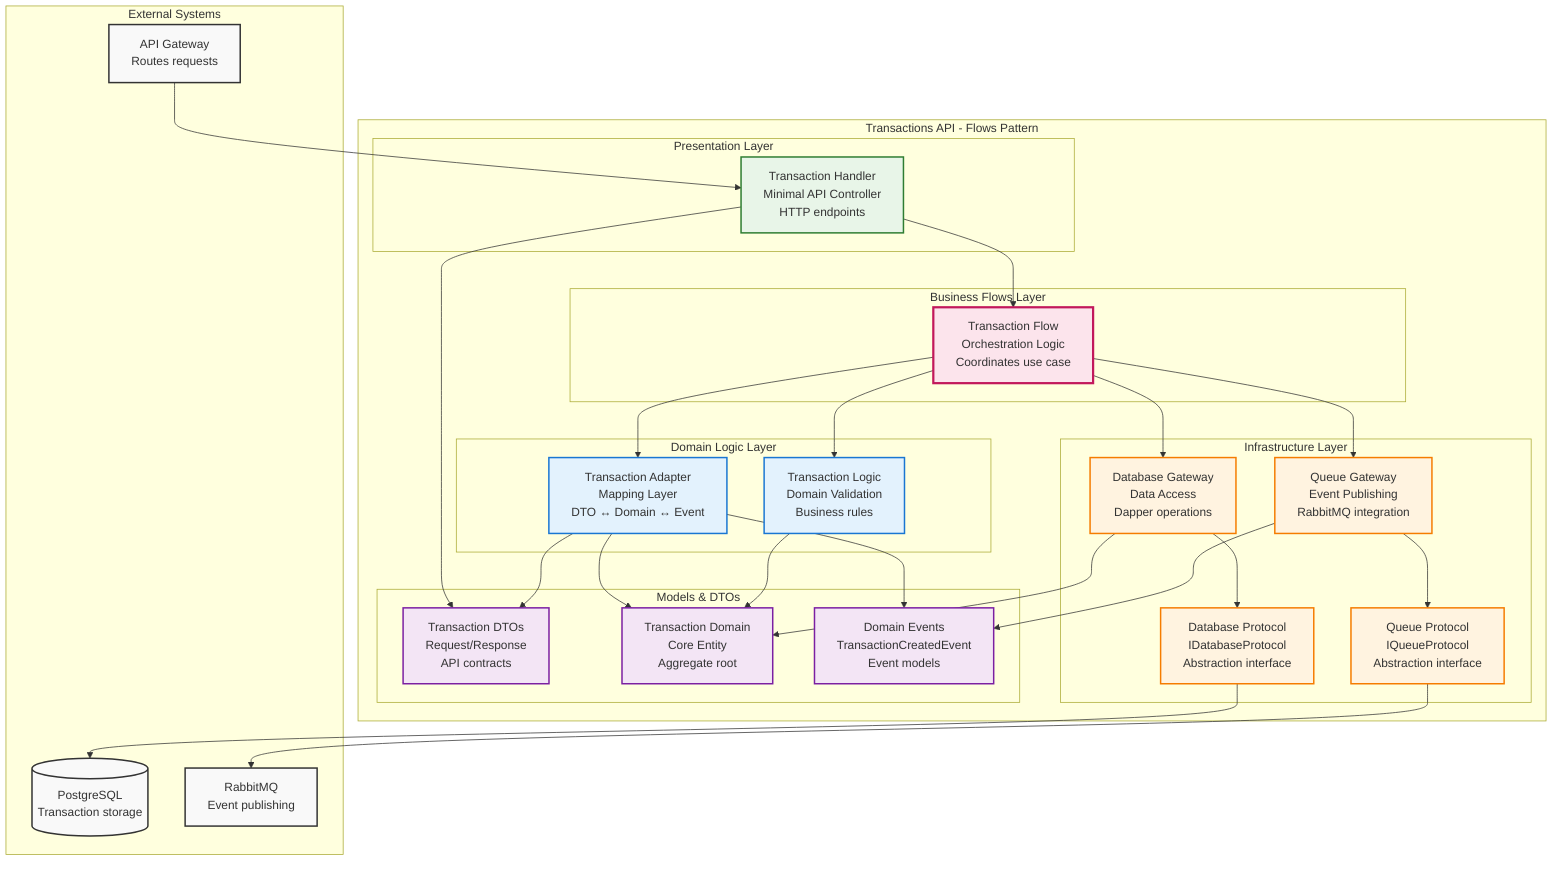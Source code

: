 graph TB
  subgraph External[External Systems]
    Gateway[API Gateway<br/>Routes requests]
    Database[(PostgreSQL<br/>Transaction storage)]
    RabbitMQ[RabbitMQ<br/>Event publishing]
  end

  subgraph TransactionsAPI[Transactions API - Flows Pattern]
    subgraph Presentation[Presentation Layer]
      Handler[Transaction Handler<br/>Minimal API Controller<br/>HTTP endpoints]
    end

    subgraph BusinessFlows[Business Flows Layer]
      TxFlow[Transaction Flow<br/>Orchestration Logic<br/>Coordinates use case]
    end

    subgraph DomainLogic[Domain Logic Layer]
      TxLogic[Transaction Logic<br/>Domain Validation<br/>Business rules]
      TxAdapter[Transaction Adapter<br/>Mapping Layer<br/>DTO ↔ Domain ↔ Event]
    end

    subgraph Infrastructure[Infrastructure Layer]
      DbGateway[Database Gateway<br/>Data Access<br/>Dapper operations]
      QueueGateway[Queue Gateway<br/>Event Publishing<br/>RabbitMQ integration]
      DbProtocol[Database Protocol<br/>IDatabaseProtocol<br/>Abstraction interface]
      QueueProtocol[Queue Protocol<br/>IQueueProtocol<br/>Abstraction interface]
    end

    subgraph Models[Models & DTOs]
      DTO[Transaction DTOs<br/>Request/Response<br/>API contracts]
      DomainModel[Transaction Domain<br/>Core Entity<br/>Aggregate root]
      Events[Domain Events<br/>TransactionCreatedEvent<br/>Event models]
    end
  end

  %% External connections
  Gateway --> Handler
  DbProtocol --> Database
  QueueProtocol --> RabbitMQ

  %% Flow orchestration
  Handler --> TxFlow
  TxFlow --> TxLogic
  TxFlow --> TxAdapter
  TxFlow --> DbGateway
  TxFlow --> QueueGateway

  %% Domain interactions
  TxLogic --> DomainModel
  TxAdapter --> DTO
  TxAdapter --> DomainModel
  TxAdapter --> Events

  %% Infrastructure protocols
  DbGateway --> DbProtocol
  QueueGateway --> QueueProtocol

  %% Data flow
  Handler --> DTO
  DbGateway --> DomainModel
  QueueGateway --> Events

  %% Styling
  classDef external fill:#f9f9f9,stroke:#333,stroke-width:2px
  classDef presentation fill:#e8f5e8,stroke:#2e7d32,stroke-width:2px
  classDef flow fill:#fce4ec,stroke:#c2185b,stroke-width:3px
  classDef domain fill:#e3f2fd,stroke:#1976d2,stroke-width:2px
  classDef infrastructure fill:#fff3e0,stroke:#f57c00,stroke-width:2px
  classDef models fill:#f3e5f5,stroke:#7b1fa2,stroke-width:2px

  class Gateway,Database,RabbitMQ external
  class Handler presentation
  class TxFlow flow
  class TxLogic,TxAdapter domain
  class DbGateway,QueueGateway,DbProtocol,QueueProtocol infrastructure
  class DTO,DomainModel,Events models